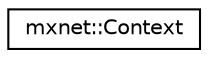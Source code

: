 digraph "Graphical Class Hierarchy"
{
 // LATEX_PDF_SIZE
  edge [fontname="Helvetica",fontsize="10",labelfontname="Helvetica",labelfontsize="10"];
  node [fontname="Helvetica",fontsize="10",shape=record];
  rankdir="LR";
  Node0 [label="mxnet::Context",height=0.2,width=0.4,color="black", fillcolor="white", style="filled",URL="$structmxnet_1_1Context.html",tooltip="Context information about the execution environment."];
}
